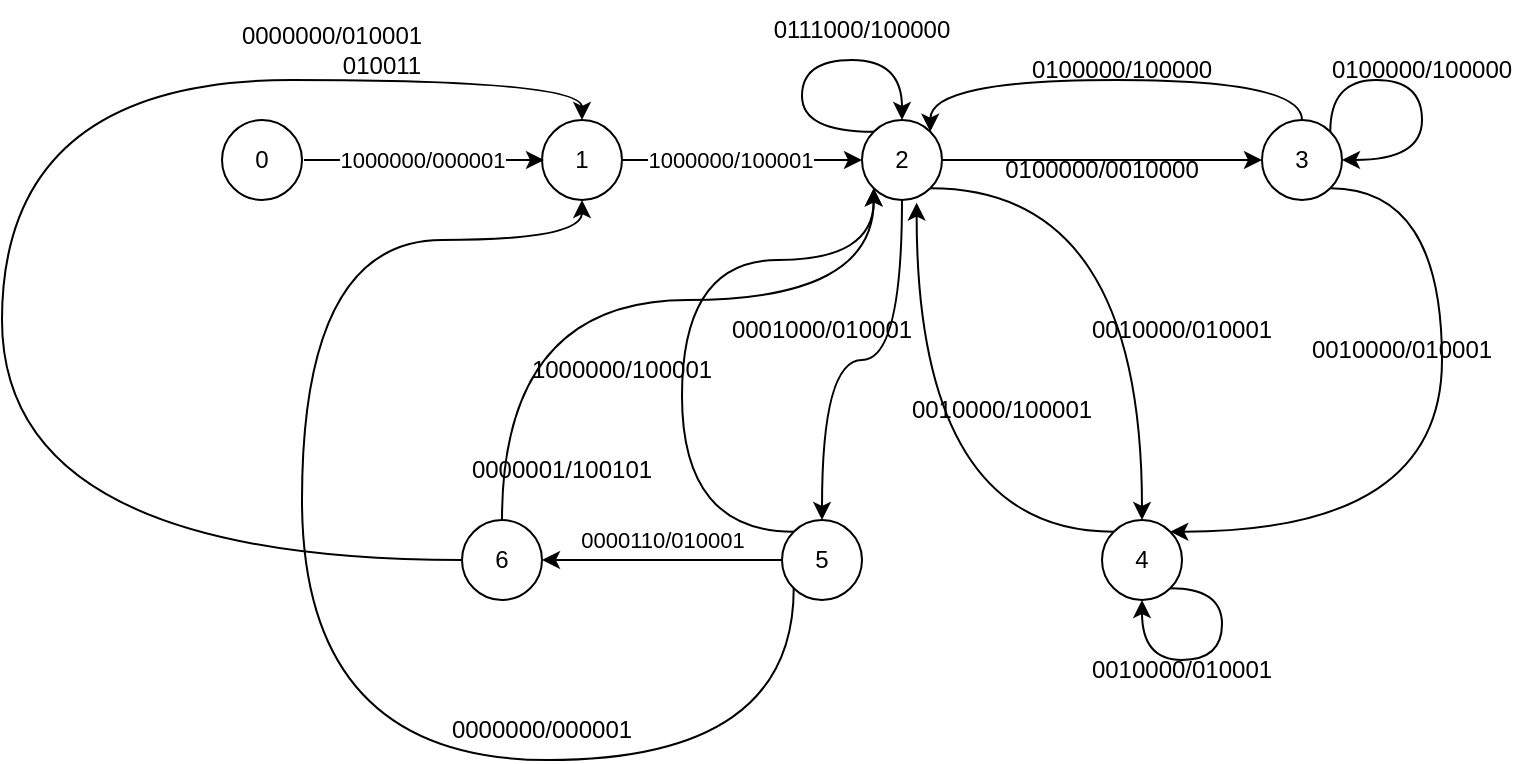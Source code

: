 <mxfile version="28.2.8">
  <diagram name="Página-1" id="op_mqdt-8Ctu5s-_vUjE">
    <mxGraphModel dx="786" dy="451" grid="1" gridSize="10" guides="1" tooltips="1" connect="1" arrows="1" fold="1" page="1" pageScale="1" pageWidth="827" pageHeight="1169" math="0" shadow="0">
      <root>
        <mxCell id="0" />
        <mxCell id="1" parent="0" />
        <mxCell id="iX2KNOjuSle5fF-AKKmZ-6" style="edgeStyle=orthogonalEdgeStyle;curved=1;rounded=0;orthogonalLoop=1;jettySize=auto;html=1;exitX=1;exitY=0.5;exitDx=0;exitDy=0;entryX=0;entryY=0.5;entryDx=0;entryDy=0;" edge="1" parent="1" source="sjamWUAKnbm87rWZJ9v--5" target="sjamWUAKnbm87rWZJ9v--10">
          <mxGeometry relative="1" as="geometry" />
        </mxCell>
        <mxCell id="iX2KNOjuSle5fF-AKKmZ-7" value="1000000/100001" style="edgeLabel;html=1;align=center;verticalAlign=middle;resizable=0;points=[];" vertex="1" connectable="0" parent="iX2KNOjuSle5fF-AKKmZ-6">
          <mxGeometry x="-0.3" y="-1" relative="1" as="geometry">
            <mxPoint x="12" y="-1" as="offset" />
          </mxGeometry>
        </mxCell>
        <mxCell id="sjamWUAKnbm87rWZJ9v--5" value="1" style="ellipse;whiteSpace=wrap;html=1;aspect=fixed;" parent="1" vertex="1">
          <mxGeometry x="320" y="200" width="40" height="40" as="geometry" />
        </mxCell>
        <mxCell id="iX2KNOjuSle5fF-AKKmZ-11" style="edgeStyle=orthogonalEdgeStyle;curved=1;rounded=0;orthogonalLoop=1;jettySize=auto;html=1;exitX=0.5;exitY=1;exitDx=0;exitDy=0;entryX=0.5;entryY=0;entryDx=0;entryDy=0;" edge="1" parent="1" source="sjamWUAKnbm87rWZJ9v--10" target="sjamWUAKnbm87rWZJ9v--20">
          <mxGeometry relative="1" as="geometry" />
        </mxCell>
        <mxCell id="iX2KNOjuSle5fF-AKKmZ-19" style="edgeStyle=orthogonalEdgeStyle;curved=1;rounded=0;orthogonalLoop=1;jettySize=auto;html=1;exitX=0;exitY=0;exitDx=0;exitDy=0;entryX=0.5;entryY=0;entryDx=0;entryDy=0;" edge="1" parent="1" source="sjamWUAKnbm87rWZJ9v--10" target="sjamWUAKnbm87rWZJ9v--10">
          <mxGeometry relative="1" as="geometry">
            <mxPoint x="500" y="170" as="targetPoint" />
            <Array as="points">
              <mxPoint x="450" y="206" />
              <mxPoint x="450" y="170" />
              <mxPoint x="500" y="170" />
            </Array>
          </mxGeometry>
        </mxCell>
        <mxCell id="iX2KNOjuSle5fF-AKKmZ-36" style="edgeStyle=orthogonalEdgeStyle;curved=1;rounded=0;orthogonalLoop=1;jettySize=auto;html=1;exitX=1;exitY=1;exitDx=0;exitDy=0;entryX=0.5;entryY=0;entryDx=0;entryDy=0;" edge="1" parent="1" source="sjamWUAKnbm87rWZJ9v--10" target="sjamWUAKnbm87rWZJ9v--17">
          <mxGeometry relative="1" as="geometry" />
        </mxCell>
        <mxCell id="iX2KNOjuSle5fF-AKKmZ-37" style="edgeStyle=orthogonalEdgeStyle;curved=1;rounded=0;orthogonalLoop=1;jettySize=auto;html=1;exitX=1;exitY=0.5;exitDx=0;exitDy=0;entryX=0;entryY=0.5;entryDx=0;entryDy=0;" edge="1" parent="1" source="sjamWUAKnbm87rWZJ9v--10" target="iX2KNOjuSle5fF-AKKmZ-2">
          <mxGeometry relative="1" as="geometry" />
        </mxCell>
        <mxCell id="sjamWUAKnbm87rWZJ9v--10" value="2" style="ellipse;whiteSpace=wrap;html=1;aspect=fixed;" parent="1" vertex="1">
          <mxGeometry x="480" y="200" width="40" height="40" as="geometry" />
        </mxCell>
        <mxCell id="sjamWUAKnbm87rWZJ9v--17" value="4" style="ellipse;whiteSpace=wrap;html=1;aspect=fixed;" parent="1" vertex="1">
          <mxGeometry x="600" y="400" width="40" height="40" as="geometry" />
        </mxCell>
        <mxCell id="iX2KNOjuSle5fF-AKKmZ-30" style="edgeStyle=orthogonalEdgeStyle;curved=1;rounded=0;orthogonalLoop=1;jettySize=auto;html=1;exitX=0;exitY=0.5;exitDx=0;exitDy=0;entryX=1;entryY=0.5;entryDx=0;entryDy=0;" edge="1" parent="1" source="sjamWUAKnbm87rWZJ9v--20" target="tpvx1AlimUrDpVajnNsW-2">
          <mxGeometry relative="1" as="geometry" />
        </mxCell>
        <mxCell id="iX2KNOjuSle5fF-AKKmZ-31" value="0000110/010001" style="edgeLabel;html=1;align=center;verticalAlign=middle;resizable=0;points=[];" vertex="1" connectable="0" parent="iX2KNOjuSle5fF-AKKmZ-30">
          <mxGeometry x="0.267" y="-2" relative="1" as="geometry">
            <mxPoint x="16" y="-8" as="offset" />
          </mxGeometry>
        </mxCell>
        <mxCell id="iX2KNOjuSle5fF-AKKmZ-32" style="edgeStyle=orthogonalEdgeStyle;curved=1;rounded=0;orthogonalLoop=1;jettySize=auto;html=1;exitX=0;exitY=0;exitDx=0;exitDy=0;entryX=0;entryY=1;entryDx=0;entryDy=0;" edge="1" parent="1" source="sjamWUAKnbm87rWZJ9v--20" target="sjamWUAKnbm87rWZJ9v--10">
          <mxGeometry relative="1" as="geometry">
            <Array as="points">
              <mxPoint x="390" y="406" />
              <mxPoint x="390" y="270" />
              <mxPoint x="486" y="270" />
            </Array>
          </mxGeometry>
        </mxCell>
        <mxCell id="iX2KNOjuSle5fF-AKKmZ-34" style="edgeStyle=orthogonalEdgeStyle;curved=1;rounded=0;orthogonalLoop=1;jettySize=auto;html=1;exitX=0;exitY=1;exitDx=0;exitDy=0;" edge="1" parent="1" source="sjamWUAKnbm87rWZJ9v--20" target="sjamWUAKnbm87rWZJ9v--5">
          <mxGeometry relative="1" as="geometry">
            <Array as="points">
              <mxPoint x="446" y="520" />
              <mxPoint x="200" y="520" />
              <mxPoint x="200" y="260" />
              <mxPoint x="340" y="260" />
            </Array>
          </mxGeometry>
        </mxCell>
        <mxCell id="sjamWUAKnbm87rWZJ9v--20" value="5" style="ellipse;whiteSpace=wrap;html=1;aspect=fixed;" parent="1" vertex="1">
          <mxGeometry x="440" y="400" width="40" height="40" as="geometry" />
        </mxCell>
        <mxCell id="iX2KNOjuSle5fF-AKKmZ-38" style="edgeStyle=orthogonalEdgeStyle;curved=1;rounded=0;orthogonalLoop=1;jettySize=auto;html=1;exitX=0.5;exitY=0;exitDx=0;exitDy=0;entryX=0;entryY=1;entryDx=0;entryDy=0;" edge="1" parent="1" source="tpvx1AlimUrDpVajnNsW-2" target="sjamWUAKnbm87rWZJ9v--10">
          <mxGeometry relative="1" as="geometry">
            <Array as="points">
              <mxPoint x="300" y="290" />
              <mxPoint x="486" y="290" />
            </Array>
          </mxGeometry>
        </mxCell>
        <mxCell id="iX2KNOjuSle5fF-AKKmZ-40" style="edgeStyle=orthogonalEdgeStyle;curved=1;rounded=0;orthogonalLoop=1;jettySize=auto;html=1;exitX=0;exitY=0.5;exitDx=0;exitDy=0;entryX=0.5;entryY=0;entryDx=0;entryDy=0;" edge="1" parent="1" source="tpvx1AlimUrDpVajnNsW-2" target="sjamWUAKnbm87rWZJ9v--5">
          <mxGeometry relative="1" as="geometry">
            <mxPoint x="60" y="220" as="targetPoint" />
            <Array as="points">
              <mxPoint x="50" y="420" />
              <mxPoint x="50" y="180" />
              <mxPoint x="340" y="180" />
            </Array>
          </mxGeometry>
        </mxCell>
        <mxCell id="tpvx1AlimUrDpVajnNsW-2" value="6" style="ellipse;whiteSpace=wrap;html=1;aspect=fixed;" parent="1" vertex="1">
          <mxGeometry x="280" y="400" width="40" height="40" as="geometry" />
        </mxCell>
        <mxCell id="iX2KNOjuSle5fF-AKKmZ-4" value="1000000/000001" style="edgeStyle=orthogonalEdgeStyle;curved=1;rounded=0;orthogonalLoop=1;jettySize=auto;html=1;exitX=1;exitY=0.5;exitDx=0;exitDy=0;entryX=0;entryY=0.5;entryDx=0;entryDy=0;" edge="1" parent="1">
          <mxGeometry x="-0.017" relative="1" as="geometry">
            <mxPoint x="201" y="220" as="sourcePoint" />
            <mxPoint x="321" y="220" as="targetPoint" />
            <mxPoint as="offset" />
          </mxGeometry>
        </mxCell>
        <mxCell id="iX2KNOjuSle5fF-AKKmZ-1" value="0" style="ellipse;whiteSpace=wrap;html=1;aspect=fixed;" vertex="1" parent="1">
          <mxGeometry x="160" y="200" width="40" height="40" as="geometry" />
        </mxCell>
        <mxCell id="iX2KNOjuSle5fF-AKKmZ-20" style="edgeStyle=orthogonalEdgeStyle;curved=1;rounded=0;orthogonalLoop=1;jettySize=auto;html=1;exitX=0.5;exitY=0;exitDx=0;exitDy=0;entryX=1;entryY=0;entryDx=0;entryDy=0;" edge="1" parent="1" source="iX2KNOjuSle5fF-AKKmZ-2" target="sjamWUAKnbm87rWZJ9v--10">
          <mxGeometry relative="1" as="geometry">
            <Array as="points">
              <mxPoint x="700" y="180" />
              <mxPoint x="514" y="180" />
            </Array>
          </mxGeometry>
        </mxCell>
        <mxCell id="iX2KNOjuSle5fF-AKKmZ-24" style="edgeStyle=orthogonalEdgeStyle;curved=1;rounded=0;orthogonalLoop=1;jettySize=auto;html=1;exitX=1;exitY=1;exitDx=0;exitDy=0;entryX=1;entryY=0;entryDx=0;entryDy=0;" edge="1" parent="1" source="iX2KNOjuSle5fF-AKKmZ-2" target="sjamWUAKnbm87rWZJ9v--17">
          <mxGeometry relative="1" as="geometry">
            <Array as="points">
              <mxPoint x="770" y="234" />
              <mxPoint x="770" y="406" />
            </Array>
          </mxGeometry>
        </mxCell>
        <mxCell id="iX2KNOjuSle5fF-AKKmZ-2" value="3" style="ellipse;whiteSpace=wrap;html=1;aspect=fixed;" vertex="1" parent="1">
          <mxGeometry x="680" y="200" width="40" height="40" as="geometry" />
        </mxCell>
        <mxCell id="iX2KNOjuSle5fF-AKKmZ-9" value="0010000/010001" style="text;html=1;whiteSpace=wrap;strokeColor=none;fillColor=none;align=center;verticalAlign=middle;rounded=0;" vertex="1" parent="1">
          <mxGeometry x="610" y="290" width="60" height="30" as="geometry" />
        </mxCell>
        <mxCell id="iX2KNOjuSle5fF-AKKmZ-14" value="0001000/010001" style="text;html=1;whiteSpace=wrap;strokeColor=none;fillColor=none;align=center;verticalAlign=middle;rounded=0;" vertex="1" parent="1">
          <mxGeometry x="430" y="290" width="60" height="30" as="geometry" />
        </mxCell>
        <mxCell id="iX2KNOjuSle5fF-AKKmZ-16" value="0100000/0010000" style="text;html=1;whiteSpace=wrap;strokeColor=none;fillColor=none;align=center;verticalAlign=middle;rounded=0;" vertex="1" parent="1">
          <mxGeometry x="570" y="210" width="60" height="30" as="geometry" />
        </mxCell>
        <mxCell id="iX2KNOjuSle5fF-AKKmZ-18" value="0111000/100000" style="text;html=1;whiteSpace=wrap;strokeColor=none;fillColor=none;align=center;verticalAlign=middle;rounded=0;" vertex="1" parent="1">
          <mxGeometry x="450" y="140" width="60" height="30" as="geometry" />
        </mxCell>
        <mxCell id="iX2KNOjuSle5fF-AKKmZ-21" value="0100000/100000" style="text;html=1;whiteSpace=wrap;strokeColor=none;fillColor=none;align=center;verticalAlign=middle;rounded=0;" vertex="1" parent="1">
          <mxGeometry x="580" y="160" width="60" height="30" as="geometry" />
        </mxCell>
        <mxCell id="iX2KNOjuSle5fF-AKKmZ-22" style="edgeStyle=orthogonalEdgeStyle;curved=1;rounded=0;orthogonalLoop=1;jettySize=auto;html=1;exitX=1;exitY=0;exitDx=0;exitDy=0;entryX=1;entryY=0.5;entryDx=0;entryDy=0;" edge="1" parent="1" source="iX2KNOjuSle5fF-AKKmZ-2" target="iX2KNOjuSle5fF-AKKmZ-2">
          <mxGeometry relative="1" as="geometry">
            <Array as="points">
              <mxPoint x="714" y="180" />
              <mxPoint x="760" y="180" />
              <mxPoint x="760" y="220" />
            </Array>
          </mxGeometry>
        </mxCell>
        <mxCell id="iX2KNOjuSle5fF-AKKmZ-23" value="0100000/100000" style="text;html=1;whiteSpace=wrap;strokeColor=none;fillColor=none;align=center;verticalAlign=middle;rounded=0;" vertex="1" parent="1">
          <mxGeometry x="730" y="160" width="60" height="30" as="geometry" />
        </mxCell>
        <mxCell id="iX2KNOjuSle5fF-AKKmZ-25" value="0010000/010001" style="text;html=1;whiteSpace=wrap;strokeColor=none;fillColor=none;align=center;verticalAlign=middle;rounded=0;" vertex="1" parent="1">
          <mxGeometry x="720" y="300" width="60" height="30" as="geometry" />
        </mxCell>
        <mxCell id="iX2KNOjuSle5fF-AKKmZ-26" style="edgeStyle=orthogonalEdgeStyle;curved=1;rounded=0;orthogonalLoop=1;jettySize=auto;html=1;exitX=0;exitY=0;exitDx=0;exitDy=0;entryX=0.683;entryY=1.033;entryDx=0;entryDy=0;entryPerimeter=0;" edge="1" parent="1" source="sjamWUAKnbm87rWZJ9v--17" target="sjamWUAKnbm87rWZJ9v--10">
          <mxGeometry relative="1" as="geometry" />
        </mxCell>
        <mxCell id="iX2KNOjuSle5fF-AKKmZ-27" value="0010000/100001" style="text;html=1;whiteSpace=wrap;strokeColor=none;fillColor=none;align=center;verticalAlign=middle;rounded=0;" vertex="1" parent="1">
          <mxGeometry x="520" y="330" width="60" height="30" as="geometry" />
        </mxCell>
        <mxCell id="iX2KNOjuSle5fF-AKKmZ-28" style="edgeStyle=orthogonalEdgeStyle;curved=1;rounded=0;orthogonalLoop=1;jettySize=auto;html=1;exitX=1;exitY=1;exitDx=0;exitDy=0;entryX=0.5;entryY=1;entryDx=0;entryDy=0;" edge="1" parent="1" source="sjamWUAKnbm87rWZJ9v--17" target="sjamWUAKnbm87rWZJ9v--17">
          <mxGeometry relative="1" as="geometry">
            <Array as="points">
              <mxPoint x="660" y="434" />
              <mxPoint x="660" y="470" />
              <mxPoint x="620" y="470" />
            </Array>
          </mxGeometry>
        </mxCell>
        <mxCell id="iX2KNOjuSle5fF-AKKmZ-29" value="0010000/010001" style="text;html=1;whiteSpace=wrap;strokeColor=none;fillColor=none;align=center;verticalAlign=middle;rounded=0;" vertex="1" parent="1">
          <mxGeometry x="610" y="460" width="60" height="30" as="geometry" />
        </mxCell>
        <mxCell id="iX2KNOjuSle5fF-AKKmZ-33" value="1000000/100001" style="text;html=1;whiteSpace=wrap;strokeColor=none;fillColor=none;align=center;verticalAlign=middle;rounded=0;" vertex="1" parent="1">
          <mxGeometry x="330" y="310" width="60" height="30" as="geometry" />
        </mxCell>
        <mxCell id="iX2KNOjuSle5fF-AKKmZ-35" value="0000000/000001" style="text;html=1;whiteSpace=wrap;strokeColor=none;fillColor=none;align=center;verticalAlign=middle;rounded=0;" vertex="1" parent="1">
          <mxGeometry x="290" y="490" width="60" height="30" as="geometry" />
        </mxCell>
        <mxCell id="iX2KNOjuSle5fF-AKKmZ-39" value="0000001/100101" style="text;html=1;whiteSpace=wrap;strokeColor=none;fillColor=none;align=center;verticalAlign=middle;rounded=0;" vertex="1" parent="1">
          <mxGeometry x="300" y="360" width="60" height="30" as="geometry" />
        </mxCell>
        <mxCell id="iX2KNOjuSle5fF-AKKmZ-41" value="0000000/010001&lt;div&gt;&amp;nbsp; &amp;nbsp; &amp;nbsp; &amp;nbsp; &amp;nbsp; &amp;nbsp; &amp;nbsp; &amp;nbsp;010011&lt;/div&gt;" style="text;html=1;whiteSpace=wrap;strokeColor=none;fillColor=none;align=center;verticalAlign=middle;rounded=0;" vertex="1" parent="1">
          <mxGeometry x="150" y="150" width="130" height="30" as="geometry" />
        </mxCell>
      </root>
    </mxGraphModel>
  </diagram>
</mxfile>
